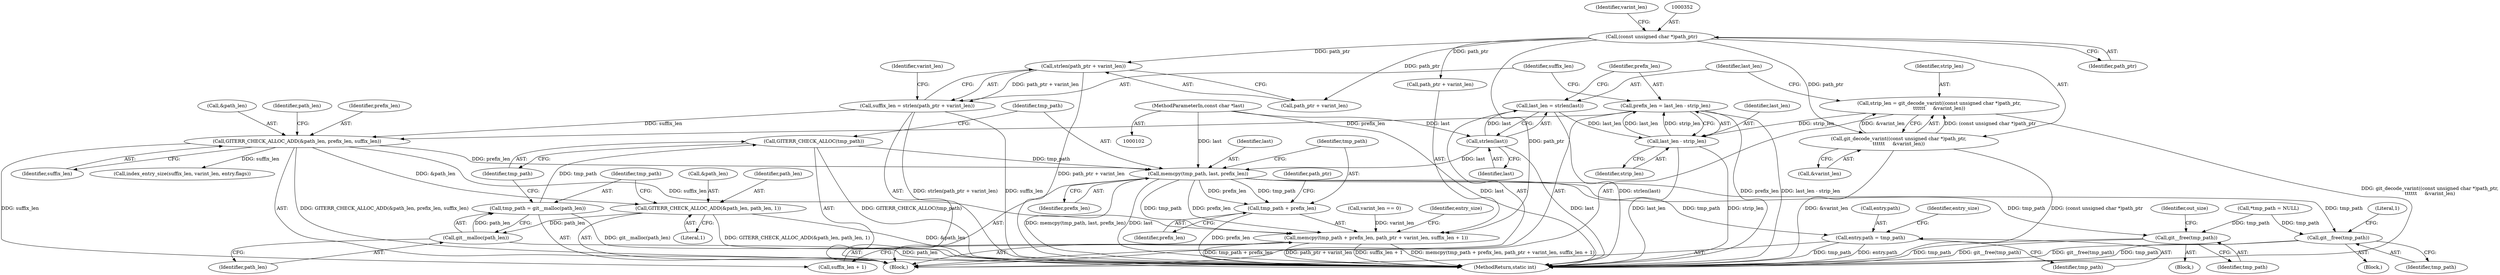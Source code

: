 digraph "0_libgit2_3207ddb0103543da8ad2139ec6539f590f9900c1@API" {
"1000398" [label="(Call,memcpy(tmp_path, last, prefix_len))"];
"1000396" [label="(Call,GITERR_CHECK_ALLOC(tmp_path))"];
"1000392" [label="(Call,tmp_path = git__malloc(path_len))"];
"1000394" [label="(Call,git__malloc(path_len))"];
"1000387" [label="(Call,GITERR_CHECK_ALLOC_ADD(&path_len, path_len, 1))"];
"1000382" [label="(Call,GITERR_CHECK_ALLOC_ADD(&path_len, prefix_len, suffix_len))"];
"1000362" [label="(Call,prefix_len = last_len - strip_len)"];
"1000364" [label="(Call,last_len - strip_len)"];
"1000357" [label="(Call,last_len = strlen(last))"];
"1000359" [label="(Call,strlen(last))"];
"1000108" [label="(MethodParameterIn,const char *last)"];
"1000348" [label="(Call,strip_len = git_decode_varint((const unsigned char *)path_ptr,\n\t\t\t\t\t\t     &varint_len))"];
"1000350" [label="(Call,git_decode_varint((const unsigned char *)path_ptr,\n\t\t\t\t\t\t     &varint_len))"];
"1000351" [label="(Call,(const unsigned char *)path_ptr)"];
"1000368" [label="(Call,suffix_len = strlen(path_ptr + varint_len))"];
"1000370" [label="(Call,strlen(path_ptr + varint_len))"];
"1000402" [label="(Call,memcpy(tmp_path + prefix_len, path_ptr + varint_len, suffix_len + 1))"];
"1000403" [label="(Call,tmp_path + prefix_len)"];
"1000420" [label="(Call,entry.path = tmp_path)"];
"1000450" [label="(Call,git__free(tmp_path))"];
"1000455" [label="(Call,git__free(tmp_path))"];
"1000391" [label="(Literal,1)"];
"1000421" [label="(Call,entry.path)"];
"1000109" [label="(Block,)"];
"1000405" [label="(Identifier,prefix_len)"];
"1000368" [label="(Call,suffix_len = strlen(path_ptr + varint_len))"];
"1000451" [label="(Identifier,tmp_path)"];
"1000365" [label="(Identifier,last_len)"];
"1000348" [label="(Call,strip_len = git_decode_varint((const unsigned char *)path_ptr,\n\t\t\t\t\t\t     &varint_len))"];
"1000351" [label="(Call,(const unsigned char *)path_ptr)"];
"1000402" [label="(Call,memcpy(tmp_path + prefix_len, path_ptr + varint_len, suffix_len + 1))"];
"1000386" [label="(Identifier,suffix_len)"];
"1000450" [label="(Call,git__free(tmp_path))"];
"1000396" [label="(Call,GITERR_CHECK_ALLOC(tmp_path))"];
"1000449" [label="(Block,)"];
"1000400" [label="(Identifier,last)"];
"1000399" [label="(Identifier,tmp_path)"];
"1000358" [label="(Identifier,last_len)"];
"1000355" [label="(Identifier,varint_len)"];
"1000369" [label="(Identifier,suffix_len)"];
"1000108" [label="(MethodParameterIn,const char *last)"];
"1000424" [label="(Identifier,tmp_path)"];
"1000354" [label="(Call,&varint_len)"];
"1000404" [label="(Identifier,tmp_path)"];
"1000427" [label="(Identifier,entry_size)"];
"1000383" [label="(Call,&path_len)"];
"1000463" [label="(MethodReturn,static int)"];
"1000459" [label="(Identifier,out_size)"];
"1000126" [label="(Call,*tmp_path = NULL)"];
"1000359" [label="(Call,strlen(last))"];
"1000382" [label="(Call,GITERR_CHECK_ALLOC_ADD(&path_len, prefix_len, suffix_len))"];
"1000362" [label="(Call,prefix_len = last_len - strip_len)"];
"1000409" [label="(Call,suffix_len + 1)"];
"1000395" [label="(Identifier,path_len)"];
"1000353" [label="(Identifier,path_ptr)"];
"1000389" [label="(Identifier,path_len)"];
"1000401" [label="(Identifier,prefix_len)"];
"1000392" [label="(Call,tmp_path = git__malloc(path_len))"];
"1000398" [label="(Call,memcpy(tmp_path, last, prefix_len))"];
"1000363" [label="(Identifier,prefix_len)"];
"1000366" [label="(Identifier,strip_len)"];
"1000360" [label="(Identifier,last)"];
"1000406" [label="(Call,path_ptr + varint_len)"];
"1000357" [label="(Call,last_len = strlen(last))"];
"1000455" [label="(Call,git__free(tmp_path))"];
"1000387" [label="(Call,GITERR_CHECK_ALLOC_ADD(&path_len, path_len, 1))"];
"1000456" [label="(Identifier,tmp_path)"];
"1000390" [label="(Identifier,path_len)"];
"1000397" [label="(Identifier,tmp_path)"];
"1000376" [label="(Call,varint_len == 0)"];
"1000364" [label="(Call,last_len - strip_len)"];
"1000407" [label="(Identifier,path_ptr)"];
"1000413" [label="(Identifier,entry_size)"];
"1000345" [label="(Block,)"];
"1000388" [label="(Call,&path_len)"];
"1000350" [label="(Call,git_decode_varint((const unsigned char *)path_ptr,\n\t\t\t\t\t\t     &varint_len))"];
"1000349" [label="(Identifier,strip_len)"];
"1000394" [label="(Call,git__malloc(path_len))"];
"1000371" [label="(Call,path_ptr + varint_len)"];
"1000414" [label="(Call,index_entry_size(suffix_len, varint_len, entry.flags))"];
"1000393" [label="(Identifier,tmp_path)"];
"1000454" [label="(Literal,1)"];
"1000403" [label="(Call,tmp_path + prefix_len)"];
"1000377" [label="(Identifier,varint_len)"];
"1000420" [label="(Call,entry.path = tmp_path)"];
"1000370" [label="(Call,strlen(path_ptr + varint_len))"];
"1000385" [label="(Identifier,prefix_len)"];
"1000398" -> "1000345"  [label="AST: "];
"1000398" -> "1000401"  [label="CFG: "];
"1000399" -> "1000398"  [label="AST: "];
"1000400" -> "1000398"  [label="AST: "];
"1000401" -> "1000398"  [label="AST: "];
"1000404" -> "1000398"  [label="CFG: "];
"1000398" -> "1000463"  [label="DDG: memcpy(tmp_path, last, prefix_len)"];
"1000398" -> "1000463"  [label="DDG: last"];
"1000396" -> "1000398"  [label="DDG: tmp_path"];
"1000359" -> "1000398"  [label="DDG: last"];
"1000108" -> "1000398"  [label="DDG: last"];
"1000382" -> "1000398"  [label="DDG: prefix_len"];
"1000398" -> "1000402"  [label="DDG: tmp_path"];
"1000398" -> "1000402"  [label="DDG: prefix_len"];
"1000398" -> "1000403"  [label="DDG: tmp_path"];
"1000398" -> "1000403"  [label="DDG: prefix_len"];
"1000398" -> "1000420"  [label="DDG: tmp_path"];
"1000398" -> "1000450"  [label="DDG: tmp_path"];
"1000398" -> "1000455"  [label="DDG: tmp_path"];
"1000396" -> "1000345"  [label="AST: "];
"1000396" -> "1000397"  [label="CFG: "];
"1000397" -> "1000396"  [label="AST: "];
"1000399" -> "1000396"  [label="CFG: "];
"1000396" -> "1000463"  [label="DDG: GITERR_CHECK_ALLOC(tmp_path)"];
"1000392" -> "1000396"  [label="DDG: tmp_path"];
"1000392" -> "1000345"  [label="AST: "];
"1000392" -> "1000394"  [label="CFG: "];
"1000393" -> "1000392"  [label="AST: "];
"1000394" -> "1000392"  [label="AST: "];
"1000397" -> "1000392"  [label="CFG: "];
"1000392" -> "1000463"  [label="DDG: git__malloc(path_len)"];
"1000394" -> "1000392"  [label="DDG: path_len"];
"1000394" -> "1000395"  [label="CFG: "];
"1000395" -> "1000394"  [label="AST: "];
"1000394" -> "1000463"  [label="DDG: path_len"];
"1000387" -> "1000394"  [label="DDG: path_len"];
"1000387" -> "1000345"  [label="AST: "];
"1000387" -> "1000391"  [label="CFG: "];
"1000388" -> "1000387"  [label="AST: "];
"1000390" -> "1000387"  [label="AST: "];
"1000391" -> "1000387"  [label="AST: "];
"1000393" -> "1000387"  [label="CFG: "];
"1000387" -> "1000463"  [label="DDG: &path_len"];
"1000387" -> "1000463"  [label="DDG: GITERR_CHECK_ALLOC_ADD(&path_len, path_len, 1)"];
"1000382" -> "1000387"  [label="DDG: &path_len"];
"1000382" -> "1000345"  [label="AST: "];
"1000382" -> "1000386"  [label="CFG: "];
"1000383" -> "1000382"  [label="AST: "];
"1000385" -> "1000382"  [label="AST: "];
"1000386" -> "1000382"  [label="AST: "];
"1000389" -> "1000382"  [label="CFG: "];
"1000382" -> "1000463"  [label="DDG: GITERR_CHECK_ALLOC_ADD(&path_len, prefix_len, suffix_len)"];
"1000362" -> "1000382"  [label="DDG: prefix_len"];
"1000368" -> "1000382"  [label="DDG: suffix_len"];
"1000382" -> "1000402"  [label="DDG: suffix_len"];
"1000382" -> "1000409"  [label="DDG: suffix_len"];
"1000382" -> "1000414"  [label="DDG: suffix_len"];
"1000362" -> "1000345"  [label="AST: "];
"1000362" -> "1000364"  [label="CFG: "];
"1000363" -> "1000362"  [label="AST: "];
"1000364" -> "1000362"  [label="AST: "];
"1000369" -> "1000362"  [label="CFG: "];
"1000362" -> "1000463"  [label="DDG: last_len - strip_len"];
"1000362" -> "1000463"  [label="DDG: prefix_len"];
"1000364" -> "1000362"  [label="DDG: last_len"];
"1000364" -> "1000362"  [label="DDG: strip_len"];
"1000364" -> "1000366"  [label="CFG: "];
"1000365" -> "1000364"  [label="AST: "];
"1000366" -> "1000364"  [label="AST: "];
"1000364" -> "1000463"  [label="DDG: last_len"];
"1000364" -> "1000463"  [label="DDG: strip_len"];
"1000357" -> "1000364"  [label="DDG: last_len"];
"1000348" -> "1000364"  [label="DDG: strip_len"];
"1000357" -> "1000345"  [label="AST: "];
"1000357" -> "1000359"  [label="CFG: "];
"1000358" -> "1000357"  [label="AST: "];
"1000359" -> "1000357"  [label="AST: "];
"1000363" -> "1000357"  [label="CFG: "];
"1000357" -> "1000463"  [label="DDG: strlen(last)"];
"1000359" -> "1000357"  [label="DDG: last"];
"1000359" -> "1000360"  [label="CFG: "];
"1000360" -> "1000359"  [label="AST: "];
"1000359" -> "1000463"  [label="DDG: last"];
"1000108" -> "1000359"  [label="DDG: last"];
"1000108" -> "1000102"  [label="AST: "];
"1000108" -> "1000463"  [label="DDG: last"];
"1000348" -> "1000345"  [label="AST: "];
"1000348" -> "1000350"  [label="CFG: "];
"1000349" -> "1000348"  [label="AST: "];
"1000350" -> "1000348"  [label="AST: "];
"1000358" -> "1000348"  [label="CFG: "];
"1000348" -> "1000463"  [label="DDG: git_decode_varint((const unsigned char *)path_ptr,\n\t\t\t\t\t\t     &varint_len)"];
"1000350" -> "1000348"  [label="DDG: (const unsigned char *)path_ptr"];
"1000350" -> "1000348"  [label="DDG: &varint_len"];
"1000350" -> "1000354"  [label="CFG: "];
"1000351" -> "1000350"  [label="AST: "];
"1000354" -> "1000350"  [label="AST: "];
"1000350" -> "1000463"  [label="DDG: (const unsigned char *)path_ptr"];
"1000350" -> "1000463"  [label="DDG: &varint_len"];
"1000351" -> "1000350"  [label="DDG: path_ptr"];
"1000351" -> "1000353"  [label="CFG: "];
"1000352" -> "1000351"  [label="AST: "];
"1000353" -> "1000351"  [label="AST: "];
"1000355" -> "1000351"  [label="CFG: "];
"1000351" -> "1000370"  [label="DDG: path_ptr"];
"1000351" -> "1000371"  [label="DDG: path_ptr"];
"1000351" -> "1000402"  [label="DDG: path_ptr"];
"1000351" -> "1000406"  [label="DDG: path_ptr"];
"1000368" -> "1000345"  [label="AST: "];
"1000368" -> "1000370"  [label="CFG: "];
"1000369" -> "1000368"  [label="AST: "];
"1000370" -> "1000368"  [label="AST: "];
"1000377" -> "1000368"  [label="CFG: "];
"1000368" -> "1000463"  [label="DDG: suffix_len"];
"1000368" -> "1000463"  [label="DDG: strlen(path_ptr + varint_len)"];
"1000370" -> "1000368"  [label="DDG: path_ptr + varint_len"];
"1000370" -> "1000371"  [label="CFG: "];
"1000371" -> "1000370"  [label="AST: "];
"1000370" -> "1000463"  [label="DDG: path_ptr + varint_len"];
"1000402" -> "1000345"  [label="AST: "];
"1000402" -> "1000409"  [label="CFG: "];
"1000403" -> "1000402"  [label="AST: "];
"1000406" -> "1000402"  [label="AST: "];
"1000409" -> "1000402"  [label="AST: "];
"1000413" -> "1000402"  [label="CFG: "];
"1000402" -> "1000463"  [label="DDG: suffix_len + 1"];
"1000402" -> "1000463"  [label="DDG: memcpy(tmp_path + prefix_len, path_ptr + varint_len, suffix_len + 1)"];
"1000402" -> "1000463"  [label="DDG: tmp_path + prefix_len"];
"1000402" -> "1000463"  [label="DDG: path_ptr + varint_len"];
"1000376" -> "1000402"  [label="DDG: varint_len"];
"1000403" -> "1000405"  [label="CFG: "];
"1000404" -> "1000403"  [label="AST: "];
"1000405" -> "1000403"  [label="AST: "];
"1000407" -> "1000403"  [label="CFG: "];
"1000403" -> "1000463"  [label="DDG: prefix_len"];
"1000420" -> "1000345"  [label="AST: "];
"1000420" -> "1000424"  [label="CFG: "];
"1000421" -> "1000420"  [label="AST: "];
"1000424" -> "1000420"  [label="AST: "];
"1000427" -> "1000420"  [label="CFG: "];
"1000420" -> "1000463"  [label="DDG: tmp_path"];
"1000420" -> "1000463"  [label="DDG: entry.path"];
"1000450" -> "1000449"  [label="AST: "];
"1000450" -> "1000451"  [label="CFG: "];
"1000451" -> "1000450"  [label="AST: "];
"1000454" -> "1000450"  [label="CFG: "];
"1000450" -> "1000463"  [label="DDG: git__free(tmp_path)"];
"1000450" -> "1000463"  [label="DDG: tmp_path"];
"1000126" -> "1000450"  [label="DDG: tmp_path"];
"1000455" -> "1000109"  [label="AST: "];
"1000455" -> "1000456"  [label="CFG: "];
"1000456" -> "1000455"  [label="AST: "];
"1000459" -> "1000455"  [label="CFG: "];
"1000455" -> "1000463"  [label="DDG: git__free(tmp_path)"];
"1000455" -> "1000463"  [label="DDG: tmp_path"];
"1000126" -> "1000455"  [label="DDG: tmp_path"];
}
